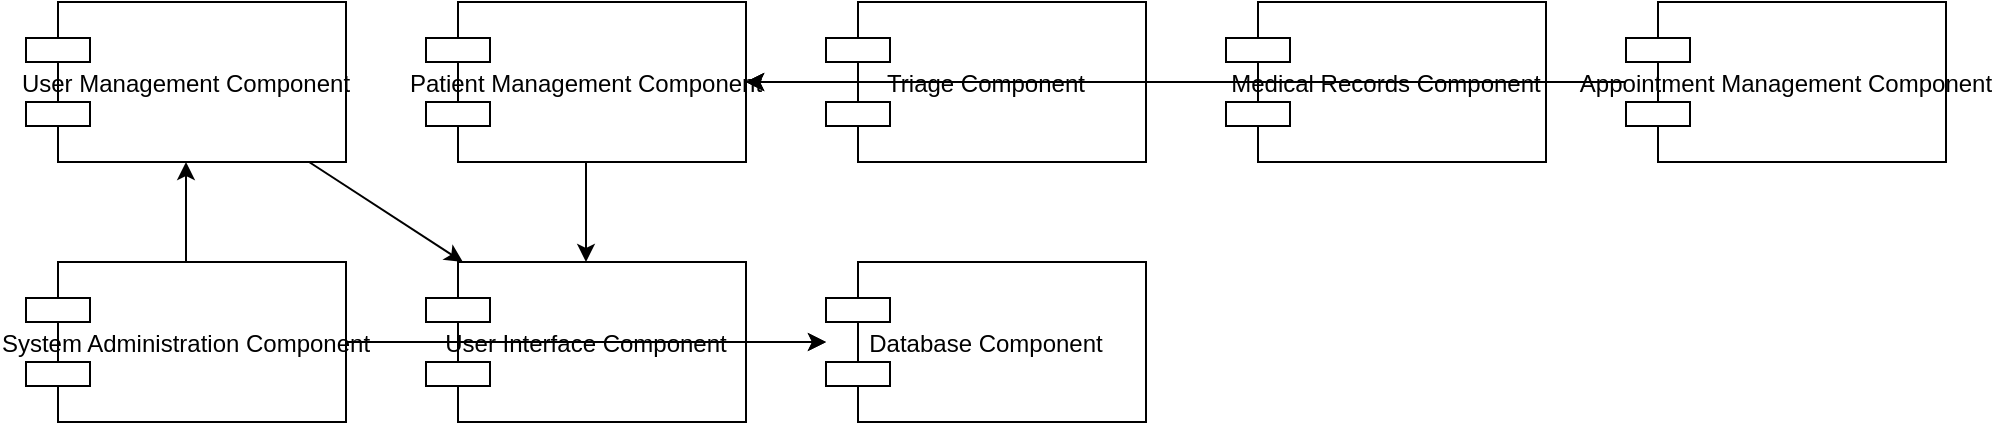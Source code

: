 <?xml version="1.0" encoding="UTF-8"?>
<mxfile>
  <diagram name="Component Diagram">
    <mxGraphModel dx="600" dy="600" grid="1" gridSize="10" guides="1" tooltips="1" connect="1" arrows="1" fold="1" page="1" pageScale="1" pageWidth="827" pageHeight="1169" math="0" shadow="0">
      <root>
        <mxCell id="0" />
        <mxCell id="1" parent="0" />
        <!-- User Management Component -->
        <mxCell id="userMgmt" value="User Management Component" style="shape=component;" vertex="1" parent="1">
          <mxGeometry x="20" y="20" width="160" height="80" as="geometry" />
        </mxCell>
        <!-- Patient Management Component -->
        <mxCell id="patientMgmt" value="Patient Management Component" style="shape=component;" vertex="1" parent="1">
          <mxGeometry x="220" y="20" width="160" height="80" as="geometry" />
        </mxCell>
        <!-- Triage Component -->
        <mxCell id="triage" value="Triage Component" style="shape=component;" vertex="1" parent="1">
          <mxGeometry x="420" y="20" width="160" height="80" as="geometry" />
        </mxCell>
        <!-- Medical Records Component -->
        <mxCell id="medRecords" value="Medical Records Component" style="shape=component;" vertex="1" parent="1">
          <mxGeometry x="620" y="20" width="160" height="80" as="geometry" />
        </mxCell>
        <!-- Appointment Management Component -->
        <mxCell id="appointmentMgmt" value="Appointment Management Component" style="shape=component;" vertex="1" parent="1">
          <mxGeometry x="820" y="20" width="160" height="80" as="geometry" />
        </mxCell>
        <!-- System Administration Component -->
        <mxCell id="sysAdmin" value="System Administration Component" style="shape=component;" vertex="1" parent="1">
          <mxGeometry x="20" y="150" width="160" height="80" as="geometry" />
        </mxCell>
        <!-- User Interface Component -->
        <mxCell id="uiComponent" value="User Interface Component" style="shape=component;" vertex="1" parent="1">
          <mxGeometry x="220" y="150" width="160" height="80" as="geometry" />
        </mxCell>
        <!-- Database Component -->
        <mxCell id="database" value="Database Component" style="shape=component;" vertex="1" parent="1">
          <mxGeometry x="420" y="150" width="160" height="80" as="geometry" />
        </mxCell>
        <!-- Connections -->
        <mxCell id="edge1" value="" edge="1" parent="1" source="userMgmt" target="uiComponent">
          <mxGeometry relative="1" as="geometry" />
        </mxCell>
        <mxCell id="edge2" value="" edge="1" parent="1" source="patientMgmt" target="uiComponent">
          <mxGeometry relative="1" as="geometry" />
        </mxCell>
        <mxCell id="edge3" value="" edge="1" parent="1" source="triage" target="patientMgmt">
          <mxGeometry relative="1" as="geometry" />
        </mxCell>
        <mxCell id="edge4" value="" edge="1" parent="1" source="medRecords" target="patientMgmt">
          <mxGeometry relative="1" as="geometry" />
        </mxCell>
        <mxCell id="edge5" value="" edge="1" parent="1" source="appointmentMgmt" target="patientMgmt">
          <mxGeometry relative="1" as="geometry" />
        </mxCell>
        <mxCell id="edge6" value="" edge="1" parent="1" source="sysAdmin" target="database">
          <mxGeometry relative="1" as="geometry" />
        </mxCell>
        <mxCell id="edge7" value="" edge="1" parent="1" source="uiComponent" target="database">
          <mxGeometry relative="1" as="geometry" />
        </mxCell>
        <mxCell id="edge8" value="" edge="1" parent="1" source="sysAdmin" target="userMgmt">
          <mxGeometry relative="1" as="geometry" />
        </mxCell>
      </root>
    </mxGraphModel>
  </diagram>
</mxfile>
